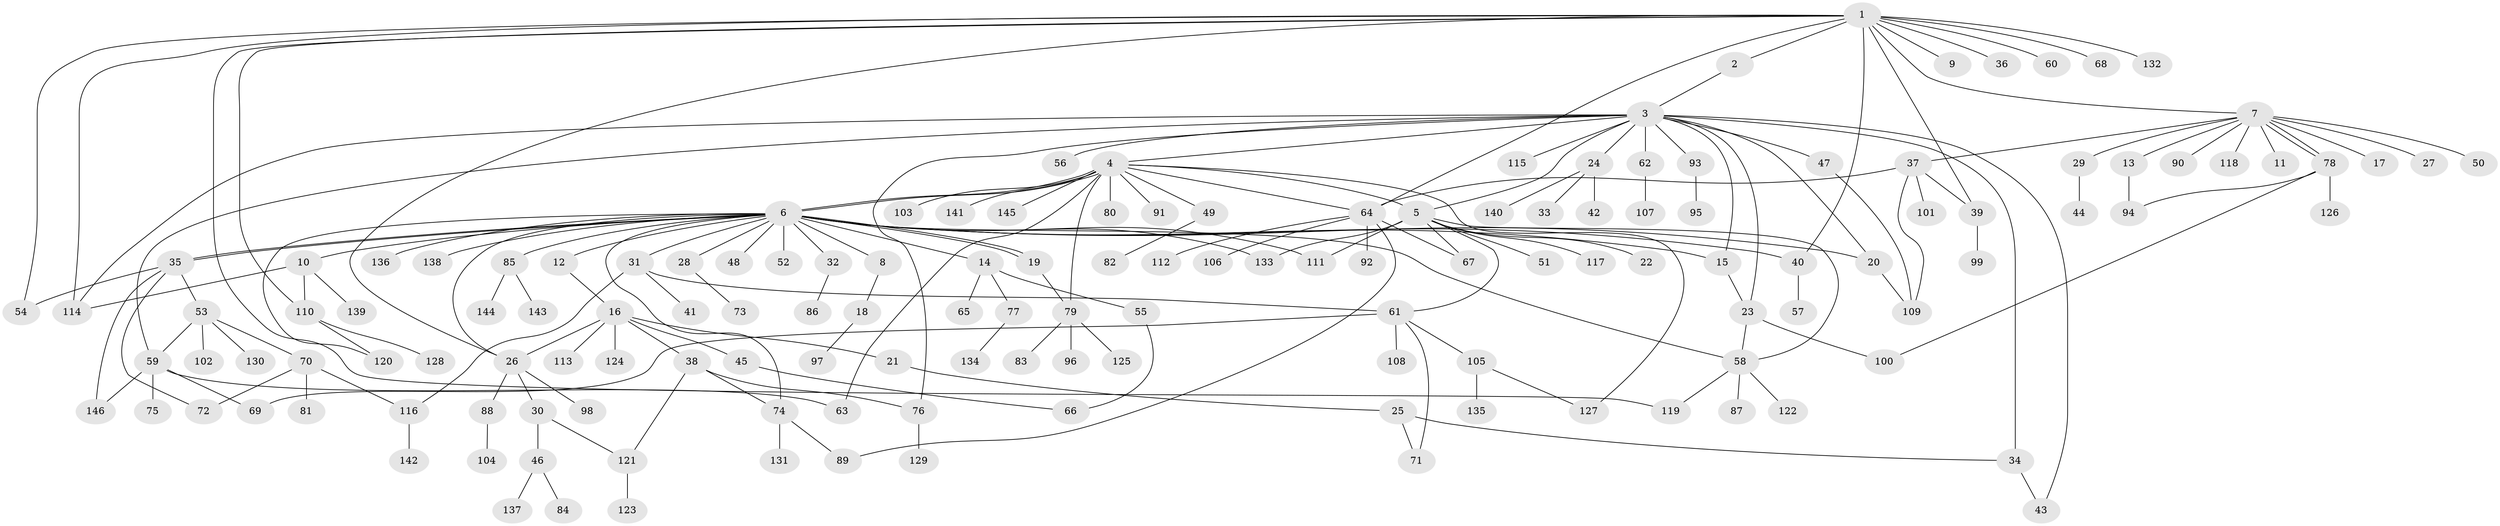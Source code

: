 // Generated by graph-tools (version 1.1) at 2025/49/03/09/25 03:49:55]
// undirected, 146 vertices, 191 edges
graph export_dot {
graph [start="1"]
  node [color=gray90,style=filled];
  1;
  2;
  3;
  4;
  5;
  6;
  7;
  8;
  9;
  10;
  11;
  12;
  13;
  14;
  15;
  16;
  17;
  18;
  19;
  20;
  21;
  22;
  23;
  24;
  25;
  26;
  27;
  28;
  29;
  30;
  31;
  32;
  33;
  34;
  35;
  36;
  37;
  38;
  39;
  40;
  41;
  42;
  43;
  44;
  45;
  46;
  47;
  48;
  49;
  50;
  51;
  52;
  53;
  54;
  55;
  56;
  57;
  58;
  59;
  60;
  61;
  62;
  63;
  64;
  65;
  66;
  67;
  68;
  69;
  70;
  71;
  72;
  73;
  74;
  75;
  76;
  77;
  78;
  79;
  80;
  81;
  82;
  83;
  84;
  85;
  86;
  87;
  88;
  89;
  90;
  91;
  92;
  93;
  94;
  95;
  96;
  97;
  98;
  99;
  100;
  101;
  102;
  103;
  104;
  105;
  106;
  107;
  108;
  109;
  110;
  111;
  112;
  113;
  114;
  115;
  116;
  117;
  118;
  119;
  120;
  121;
  122;
  123;
  124;
  125;
  126;
  127;
  128;
  129;
  130;
  131;
  132;
  133;
  134;
  135;
  136;
  137;
  138;
  139;
  140;
  141;
  142;
  143;
  144;
  145;
  146;
  1 -- 2;
  1 -- 7;
  1 -- 9;
  1 -- 26;
  1 -- 36;
  1 -- 39;
  1 -- 40;
  1 -- 54;
  1 -- 60;
  1 -- 64;
  1 -- 68;
  1 -- 110;
  1 -- 114;
  1 -- 119;
  1 -- 132;
  2 -- 3;
  3 -- 4;
  3 -- 5;
  3 -- 15;
  3 -- 20;
  3 -- 23;
  3 -- 24;
  3 -- 34;
  3 -- 43;
  3 -- 47;
  3 -- 56;
  3 -- 59;
  3 -- 62;
  3 -- 76;
  3 -- 93;
  3 -- 114;
  3 -- 115;
  4 -- 5;
  4 -- 6;
  4 -- 6;
  4 -- 49;
  4 -- 63;
  4 -- 64;
  4 -- 79;
  4 -- 80;
  4 -- 91;
  4 -- 103;
  4 -- 127;
  4 -- 141;
  4 -- 145;
  5 -- 22;
  5 -- 51;
  5 -- 58;
  5 -- 61;
  5 -- 67;
  5 -- 111;
  5 -- 117;
  5 -- 133;
  6 -- 8;
  6 -- 10;
  6 -- 12;
  6 -- 14;
  6 -- 15;
  6 -- 19;
  6 -- 19;
  6 -- 20;
  6 -- 26;
  6 -- 28;
  6 -- 31;
  6 -- 32;
  6 -- 35;
  6 -- 35;
  6 -- 40;
  6 -- 48;
  6 -- 52;
  6 -- 58;
  6 -- 74;
  6 -- 85;
  6 -- 111;
  6 -- 120;
  6 -- 133;
  6 -- 136;
  6 -- 138;
  7 -- 11;
  7 -- 13;
  7 -- 17;
  7 -- 27;
  7 -- 29;
  7 -- 37;
  7 -- 50;
  7 -- 78;
  7 -- 78;
  7 -- 90;
  7 -- 118;
  8 -- 18;
  10 -- 110;
  10 -- 114;
  10 -- 139;
  12 -- 16;
  13 -- 94;
  14 -- 55;
  14 -- 65;
  14 -- 77;
  15 -- 23;
  16 -- 21;
  16 -- 26;
  16 -- 38;
  16 -- 45;
  16 -- 113;
  16 -- 124;
  18 -- 97;
  19 -- 79;
  20 -- 109;
  21 -- 25;
  23 -- 58;
  23 -- 100;
  24 -- 33;
  24 -- 42;
  24 -- 140;
  25 -- 34;
  25 -- 71;
  26 -- 30;
  26 -- 88;
  26 -- 98;
  28 -- 73;
  29 -- 44;
  30 -- 46;
  30 -- 121;
  31 -- 41;
  31 -- 61;
  31 -- 116;
  32 -- 86;
  34 -- 43;
  35 -- 53;
  35 -- 54;
  35 -- 72;
  35 -- 146;
  37 -- 39;
  37 -- 64;
  37 -- 101;
  37 -- 109;
  38 -- 74;
  38 -- 76;
  38 -- 121;
  39 -- 99;
  40 -- 57;
  45 -- 66;
  46 -- 84;
  46 -- 137;
  47 -- 109;
  49 -- 82;
  53 -- 59;
  53 -- 70;
  53 -- 102;
  53 -- 130;
  55 -- 66;
  58 -- 87;
  58 -- 119;
  58 -- 122;
  59 -- 63;
  59 -- 69;
  59 -- 75;
  59 -- 146;
  61 -- 69;
  61 -- 71;
  61 -- 105;
  61 -- 108;
  62 -- 107;
  64 -- 67;
  64 -- 89;
  64 -- 92;
  64 -- 106;
  64 -- 112;
  70 -- 72;
  70 -- 81;
  70 -- 116;
  74 -- 89;
  74 -- 131;
  76 -- 129;
  77 -- 134;
  78 -- 94;
  78 -- 100;
  78 -- 126;
  79 -- 83;
  79 -- 96;
  79 -- 125;
  85 -- 143;
  85 -- 144;
  88 -- 104;
  93 -- 95;
  105 -- 127;
  105 -- 135;
  110 -- 120;
  110 -- 128;
  116 -- 142;
  121 -- 123;
}
